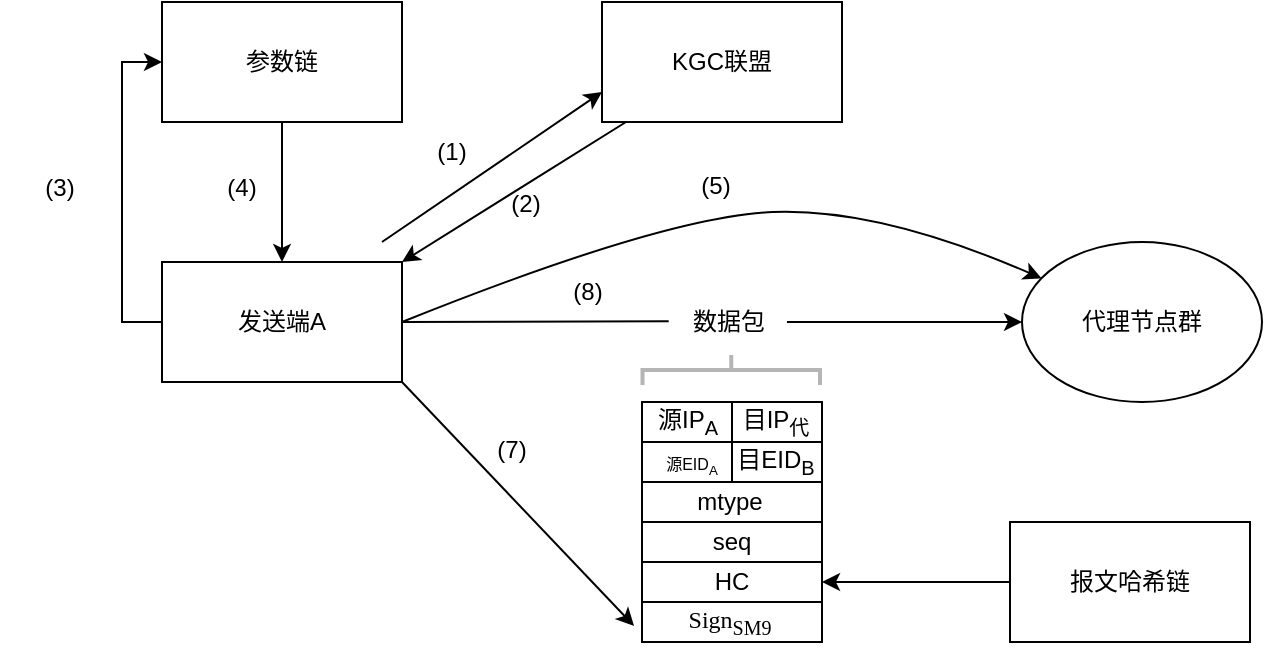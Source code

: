 <mxfile version="21.2.1" type="github" pages="2">
  <diagram name="Page-1" id="D5dgvUkKzR7-VcFqEQ4X">
    <mxGraphModel dx="1164" dy="743" grid="0" gridSize="10" guides="0" tooltips="1" connect="1" arrows="1" fold="1" page="1" pageScale="1" pageWidth="827" pageHeight="1169" math="0" shadow="0">
      <root>
        <mxCell id="0" />
        <mxCell id="1" parent="0" />
        <mxCell id="ULDJsRsu58QlgKpy-951-35" style="edgeStyle=orthogonalEdgeStyle;rounded=0;orthogonalLoop=1;jettySize=auto;html=1;entryX=0.5;entryY=0;entryDx=0;entryDy=0;" parent="1" source="KolG5tJkYt8HIv08mZqC-1" target="KolG5tJkYt8HIv08mZqC-2" edge="1">
          <mxGeometry relative="1" as="geometry" />
        </mxCell>
        <mxCell id="KolG5tJkYt8HIv08mZqC-1" value="参数链" style="rounded=0;whiteSpace=wrap;html=1;" parent="1" vertex="1">
          <mxGeometry x="100" y="140" width="120" height="60" as="geometry" />
        </mxCell>
        <mxCell id="ULDJsRsu58QlgKpy-951-37" style="edgeStyle=orthogonalEdgeStyle;rounded=0;orthogonalLoop=1;jettySize=auto;html=1;entryX=0;entryY=0.5;entryDx=0;entryDy=0;" parent="1" source="KolG5tJkYt8HIv08mZqC-2" target="KolG5tJkYt8HIv08mZqC-1" edge="1">
          <mxGeometry relative="1" as="geometry">
            <mxPoint x="80" y="160" as="targetPoint" />
            <Array as="points">
              <mxPoint x="80" y="300" />
              <mxPoint x="80" y="170" />
            </Array>
          </mxGeometry>
        </mxCell>
        <mxCell id="KolG5tJkYt8HIv08mZqC-2" value="发送端A" style="rounded=0;whiteSpace=wrap;html=1;" parent="1" vertex="1">
          <mxGeometry x="100" y="270" width="120" height="60" as="geometry" />
        </mxCell>
        <mxCell id="31Bsaa849PjudEGdWzUK-1" style="edgeStyle=orthogonalEdgeStyle;rounded=0;orthogonalLoop=1;jettySize=auto;html=1;" edge="1" parent="1" source="KolG5tJkYt8HIv08mZqC-3" target="ULDJsRsu58QlgKpy-951-32">
          <mxGeometry relative="1" as="geometry" />
        </mxCell>
        <mxCell id="KolG5tJkYt8HIv08mZqC-3" value="报文哈希链" style="rounded=0;whiteSpace=wrap;html=1;" parent="1" vertex="1">
          <mxGeometry x="524" y="400" width="120" height="60" as="geometry" />
        </mxCell>
        <mxCell id="KolG5tJkYt8HIv08mZqC-4" value="KGC联盟" style="rounded=0;whiteSpace=wrap;html=1;" parent="1" vertex="1">
          <mxGeometry x="320" y="140" width="120" height="60" as="geometry" />
        </mxCell>
        <mxCell id="KolG5tJkYt8HIv08mZqC-5" value="代理节点群" style="ellipse;whiteSpace=wrap;html=1;" parent="1" vertex="1">
          <mxGeometry x="530" y="260" width="120" height="80" as="geometry" />
        </mxCell>
        <mxCell id="KolG5tJkYt8HIv08mZqC-6" style="edgeStyle=orthogonalEdgeStyle;rounded=0;orthogonalLoop=1;jettySize=auto;html=1;entryX=0;entryY=0.5;entryDx=0;entryDy=0;" parent="1" source="KolG5tJkYt8HIv08mZqC-7" target="KolG5tJkYt8HIv08mZqC-5" edge="1">
          <mxGeometry relative="1" as="geometry">
            <mxPoint x="430" y="300" as="sourcePoint" />
            <Array as="points" />
          </mxGeometry>
        </mxCell>
        <mxCell id="KolG5tJkYt8HIv08mZqC-7" value="数据包" style="text;html=1;align=center;verticalAlign=middle;resizable=0;points=[];autosize=1;strokeColor=none;fillColor=none;" parent="1" vertex="1">
          <mxGeometry x="352.5" y="285" width="60" height="30" as="geometry" />
        </mxCell>
        <mxCell id="KolG5tJkYt8HIv08mZqC-10" value="" style="strokeWidth=2;html=1;shape=mxgraph.flowchart.annotation_2;align=left;labelPosition=right;pointerEvents=1;rotation=90;fillColor=#F5F5F5;strokeColor=#B5B5B5;" parent="1" vertex="1">
          <mxGeometry x="377.13" y="279.63" width="15" height="88.75" as="geometry" />
        </mxCell>
        <mxCell id="KolG5tJkYt8HIv08mZqC-12" value="" style="endArrow=classic;html=1;rounded=0;entryX=0;entryY=0.75;entryDx=0;entryDy=0;" parent="1" target="KolG5tJkYt8HIv08mZqC-4" edge="1">
          <mxGeometry width="50" height="50" relative="1" as="geometry">
            <mxPoint x="210" y="260" as="sourcePoint" />
            <mxPoint x="260" y="210" as="targetPoint" />
          </mxGeometry>
        </mxCell>
        <mxCell id="KolG5tJkYt8HIv08mZqC-13" value="" style="endArrow=classic;html=1;rounded=0;entryX=1;entryY=0;entryDx=0;entryDy=0;" parent="1" source="KolG5tJkYt8HIv08mZqC-4" target="KolG5tJkYt8HIv08mZqC-2" edge="1">
          <mxGeometry width="50" height="50" relative="1" as="geometry">
            <mxPoint x="290" y="270" as="sourcePoint" />
            <mxPoint x="340" y="220" as="targetPoint" />
          </mxGeometry>
        </mxCell>
        <mxCell id="KolG5tJkYt8HIv08mZqC-16" value="" style="endArrow=none;html=1;rounded=0;entryX=0.014;entryY=0.489;entryDx=0;entryDy=0;entryPerimeter=0;exitX=1;exitY=0.5;exitDx=0;exitDy=0;" parent="1" source="KolG5tJkYt8HIv08mZqC-2" target="KolG5tJkYt8HIv08mZqC-7" edge="1">
          <mxGeometry width="50" height="50" relative="1" as="geometry">
            <mxPoint x="240" y="330" as="sourcePoint" />
            <mxPoint x="290" y="280" as="targetPoint" />
          </mxGeometry>
        </mxCell>
        <mxCell id="ULDJsRsu58QlgKpy-951-23" value="&lt;font style=&quot;font-size: 6px;&quot;&gt;源EID&lt;/font&gt;" style="verticalLabelPosition=bottom;verticalAlign=top;html=1;shape=mxgraph.basic.rect;fillColor2=none;strokeWidth=1;size=20;indent=5;" parent="1" vertex="1">
          <mxGeometry x="340" y="340" width="45" height="20" as="geometry" />
        </mxCell>
        <mxCell id="ULDJsRsu58QlgKpy-951-24" value="" style="verticalLabelPosition=bottom;verticalAlign=top;html=1;shape=mxgraph.basic.rect;fillColor2=none;strokeWidth=1;size=20;indent=5;" parent="1" vertex="1">
          <mxGeometry x="385" y="340" width="45" height="20" as="geometry" />
        </mxCell>
        <mxCell id="ULDJsRsu58QlgKpy-951-25" value="" style="verticalLabelPosition=bottom;verticalAlign=top;html=1;shape=mxgraph.basic.rect;fillColor2=none;strokeWidth=1;size=20;indent=5;" parent="1" vertex="1">
          <mxGeometry x="340" y="360" width="45" height="20" as="geometry" />
        </mxCell>
        <mxCell id="ULDJsRsu58QlgKpy-951-26" value="" style="verticalLabelPosition=bottom;verticalAlign=top;html=1;shape=mxgraph.basic.rect;fillColor2=none;strokeWidth=1;size=20;indent=5;" parent="1" vertex="1">
          <mxGeometry x="385" y="360" width="45" height="20" as="geometry" />
        </mxCell>
        <mxCell id="ULDJsRsu58QlgKpy-951-27" value="" style="verticalLabelPosition=bottom;verticalAlign=top;html=1;shape=mxgraph.basic.rect;fillColor2=none;strokeWidth=1;size=20;indent=5;" parent="1" vertex="1">
          <mxGeometry x="340" y="380" width="90" height="20" as="geometry" />
        </mxCell>
        <mxCell id="ULDJsRsu58QlgKpy-951-31" value="" style="verticalLabelPosition=bottom;verticalAlign=top;html=1;shape=mxgraph.basic.rect;fillColor2=none;strokeWidth=1;size=20;indent=5;" parent="1" vertex="1">
          <mxGeometry x="340" y="400" width="90" height="20" as="geometry" />
        </mxCell>
        <mxCell id="ULDJsRsu58QlgKpy-951-32" value="" style="verticalLabelPosition=bottom;verticalAlign=top;html=1;shape=mxgraph.basic.rect;fillColor2=none;strokeWidth=1;size=20;indent=5;" parent="1" vertex="1">
          <mxGeometry x="340" y="420" width="90" height="20" as="geometry" />
        </mxCell>
        <mxCell id="ULDJsRsu58QlgKpy-951-33" value="" style="verticalLabelPosition=bottom;verticalAlign=top;html=1;shape=mxgraph.basic.rect;fillColor2=none;strokeWidth=1;size=20;indent=5;" parent="1" vertex="1">
          <mxGeometry x="340" y="440" width="90" height="20" as="geometry" />
        </mxCell>
        <mxCell id="ULDJsRsu58QlgKpy-951-34" value="" style="endArrow=classic;html=1;rounded=0;entryX=-0.044;entryY=0.6;entryDx=0;entryDy=0;entryPerimeter=0;exitX=1;exitY=1;exitDx=0;exitDy=0;" parent="1" source="KolG5tJkYt8HIv08mZqC-2" target="ULDJsRsu58QlgKpy-951-33" edge="1">
          <mxGeometry width="50" height="50" relative="1" as="geometry">
            <mxPoint x="260" y="360" as="sourcePoint" />
            <mxPoint x="310" y="310" as="targetPoint" />
          </mxGeometry>
        </mxCell>
        <mxCell id="ULDJsRsu58QlgKpy-951-39" value="源IP&lt;sub&gt;A&lt;/sub&gt;" style="text;html=1;strokeColor=none;fillColor=none;align=center;verticalAlign=middle;whiteSpace=wrap;rounded=0;" parent="1" vertex="1">
          <mxGeometry x="332.5" y="335" width="60" height="30" as="geometry" />
        </mxCell>
        <mxCell id="ULDJsRsu58QlgKpy-951-40" value="目IP&lt;sub&gt;&lt;font style=&quot;font-size: 10px;&quot;&gt;代&lt;/font&gt;&lt;/sub&gt;" style="text;html=1;strokeColor=none;fillColor=none;align=center;verticalAlign=middle;whiteSpace=wrap;rounded=0;" parent="1" vertex="1">
          <mxGeometry x="377.13" y="335" width="60" height="30" as="geometry" />
        </mxCell>
        <mxCell id="ULDJsRsu58QlgKpy-951-41" value="&lt;font style=&quot;font-size: 8px;&quot;&gt;&lt;font style=&quot;&quot;&gt;源EID&lt;/font&gt;&lt;sub&gt;A&lt;/sub&gt;&lt;/font&gt;" style="text;html=1;strokeColor=none;fillColor=none;align=center;verticalAlign=middle;whiteSpace=wrap;rounded=0;" parent="1" vertex="1">
          <mxGeometry x="320" y="350.18" width="90" height="39.63" as="geometry" />
        </mxCell>
        <mxCell id="ULDJsRsu58QlgKpy-951-42" value="目EID&lt;sub&gt;B&lt;/sub&gt;" style="text;html=1;strokeColor=none;fillColor=none;align=center;verticalAlign=middle;whiteSpace=wrap;rounded=0;" parent="1" vertex="1">
          <mxGeometry x="377.13" y="355" width="60" height="30" as="geometry" />
        </mxCell>
        <mxCell id="ULDJsRsu58QlgKpy-951-43" value="mtype" style="text;html=1;strokeColor=none;fillColor=none;align=center;verticalAlign=middle;whiteSpace=wrap;rounded=0;" parent="1" vertex="1">
          <mxGeometry x="354" y="375" width="60" height="30" as="geometry" />
        </mxCell>
        <mxCell id="ULDJsRsu58QlgKpy-951-44" value="seq" style="text;html=1;strokeColor=none;fillColor=none;align=center;verticalAlign=middle;whiteSpace=wrap;rounded=0;" parent="1" vertex="1">
          <mxGeometry x="355" y="395" width="60" height="30" as="geometry" />
        </mxCell>
        <mxCell id="ULDJsRsu58QlgKpy-951-45" value="HC" style="text;html=1;strokeColor=none;fillColor=none;align=center;verticalAlign=middle;whiteSpace=wrap;rounded=0;" parent="1" vertex="1">
          <mxGeometry x="355" y="415" width="60" height="30" as="geometry" />
        </mxCell>
        <mxCell id="ULDJsRsu58QlgKpy-951-46" value="&lt;font face=&quot;Times New Roman&quot;&gt;Sign&lt;sub&gt;SM9&lt;/sub&gt;&lt;/font&gt;" style="text;html=1;strokeColor=none;fillColor=none;align=center;verticalAlign=middle;whiteSpace=wrap;rounded=0;" parent="1" vertex="1">
          <mxGeometry x="354" y="435" width="60" height="30" as="geometry" />
        </mxCell>
        <mxCell id="uuvFb66rm1eJZcl0UlOc-1" value="(1)" style="text;html=1;strokeColor=none;fillColor=none;align=center;verticalAlign=middle;whiteSpace=wrap;rounded=0;" parent="1" vertex="1">
          <mxGeometry x="215" y="200" width="60" height="30" as="geometry" />
        </mxCell>
        <mxCell id="uuvFb66rm1eJZcl0UlOc-15" value="(3)" style="text;html=1;strokeColor=none;fillColor=none;align=center;verticalAlign=middle;whiteSpace=wrap;rounded=0;" parent="1" vertex="1">
          <mxGeometry x="19" y="218" width="60" height="30" as="geometry" />
        </mxCell>
        <mxCell id="uuvFb66rm1eJZcl0UlOc-17" value="(4)" style="text;html=1;strokeColor=none;fillColor=none;align=center;verticalAlign=middle;whiteSpace=wrap;rounded=0;" parent="1" vertex="1">
          <mxGeometry x="110" y="218" width="60" height="30" as="geometry" />
        </mxCell>
        <mxCell id="uuvFb66rm1eJZcl0UlOc-18" value="(7)" style="text;html=1;strokeColor=none;fillColor=none;align=center;verticalAlign=middle;whiteSpace=wrap;rounded=0;" parent="1" vertex="1">
          <mxGeometry x="245" y="349" width="60" height="30" as="geometry" />
        </mxCell>
        <mxCell id="uuvFb66rm1eJZcl0UlOc-19" value="(2)" style="text;html=1;strokeColor=none;fillColor=none;align=center;verticalAlign=middle;whiteSpace=wrap;rounded=0;" parent="1" vertex="1">
          <mxGeometry x="252" y="226" width="60" height="30" as="geometry" />
        </mxCell>
        <mxCell id="uuvFb66rm1eJZcl0UlOc-21" value="" style="curved=1;endArrow=classic;html=1;rounded=0;exitX=1;exitY=0.5;exitDx=0;exitDy=0;" parent="1" source="KolG5tJkYt8HIv08mZqC-2" target="KolG5tJkYt8HIv08mZqC-5" edge="1">
          <mxGeometry width="50" height="50" relative="1" as="geometry">
            <mxPoint x="366" y="274" as="sourcePoint" />
            <mxPoint x="416" y="224" as="targetPoint" />
            <Array as="points">
              <mxPoint x="352" y="247" />
              <mxPoint x="459" y="243" />
            </Array>
          </mxGeometry>
        </mxCell>
        <mxCell id="uuvFb66rm1eJZcl0UlOc-22" value="(5)" style="text;html=1;strokeColor=none;fillColor=none;align=center;verticalAlign=middle;whiteSpace=wrap;rounded=0;" parent="1" vertex="1">
          <mxGeometry x="347" y="217" width="60" height="30" as="geometry" />
        </mxCell>
        <mxCell id="uuvFb66rm1eJZcl0UlOc-23" value="(8)" style="text;html=1;strokeColor=none;fillColor=none;align=center;verticalAlign=middle;whiteSpace=wrap;rounded=0;" parent="1" vertex="1">
          <mxGeometry x="283" y="270" width="60" height="30" as="geometry" />
        </mxCell>
      </root>
    </mxGraphModel>
  </diagram>
  <diagram id="u9y9FDLm_W8yiPz03JXR" name="第 2 页">
    <mxGraphModel dx="1164" dy="743" grid="0" gridSize="10" guides="1" tooltips="1" connect="1" arrows="1" fold="1" page="0" pageScale="1" pageWidth="827" pageHeight="1169" math="0" shadow="0">
      <root>
        <mxCell id="0" />
        <mxCell id="1" parent="0" />
        <mxCell id="Bm9bI6k--vp51Zmy3h20-1" style="edgeStyle=orthogonalEdgeStyle;rounded=0;orthogonalLoop=1;jettySize=auto;html=1;entryX=0.5;entryY=0;entryDx=0;entryDy=0;" parent="1" source="Bm9bI6k--vp51Zmy3h20-2" target="Bm9bI6k--vp51Zmy3h20-5" edge="1">
          <mxGeometry relative="1" as="geometry" />
        </mxCell>
        <mxCell id="Bm9bI6k--vp51Zmy3h20-2" value="名址分离组件" style="rounded=0;whiteSpace=wrap;html=1;" parent="1" vertex="1">
          <mxGeometry x="100" y="140" width="120" height="60" as="geometry" />
        </mxCell>
        <mxCell id="Bm9bI6k--vp51Zmy3h20-5" value="发送端A" style="rounded=0;whiteSpace=wrap;html=1;" parent="1" vertex="1">
          <mxGeometry x="100" y="270" width="120" height="60" as="geometry" />
        </mxCell>
        <mxCell id="STCLqZtCq-hRr3L3Ed-x-1" style="edgeStyle=orthogonalEdgeStyle;rounded=0;orthogonalLoop=1;jettySize=auto;html=1;" edge="1" parent="1" source="Bm9bI6k--vp51Zmy3h20-6" target="Bm9bI6k--vp51Zmy3h20-21">
          <mxGeometry relative="1" as="geometry" />
        </mxCell>
        <mxCell id="Bm9bI6k--vp51Zmy3h20-6" value="报文哈希链" style="rounded=0;whiteSpace=wrap;html=1;" parent="1" vertex="1">
          <mxGeometry x="100" y="409.75" width="120" height="60" as="geometry" />
        </mxCell>
        <mxCell id="Bm9bI6k--vp51Zmy3h20-8" value="代理节点群" style="ellipse;whiteSpace=wrap;html=1;" parent="1" vertex="1">
          <mxGeometry x="542.25" y="260" width="120" height="80" as="geometry" />
        </mxCell>
        <mxCell id="Bm9bI6k--vp51Zmy3h20-9" style="edgeStyle=orthogonalEdgeStyle;rounded=0;orthogonalLoop=1;jettySize=auto;html=1;entryX=0;entryY=0.5;entryDx=0;entryDy=0;" parent="1" target="Bm9bI6k--vp51Zmy3h20-8" edge="1">
          <mxGeometry relative="1" as="geometry">
            <mxPoint x="412.5" y="300" as="sourcePoint" />
            <Array as="points" />
          </mxGeometry>
        </mxCell>
        <mxCell id="Bm9bI6k--vp51Zmy3h20-11" value="" style="strokeWidth=2;html=1;shape=mxgraph.flowchart.annotation_2;align=left;labelPosition=right;pointerEvents=1;rotation=90;fillColor=#F5F5F5;strokeColor=#B5B5B5;" parent="1" vertex="1">
          <mxGeometry x="381.5" y="294.5" width="15" height="91.75" as="geometry" />
        </mxCell>
        <mxCell id="Bm9bI6k--vp51Zmy3h20-13" value="" style="endArrow=classic;html=1;rounded=0;entryX=1;entryY=0;entryDx=0;entryDy=0;exitX=0;exitY=0.5;exitDx=0;exitDy=0;" parent="1" source="t5h6TeXL1jOuBSZb96hD-46" target="Bm9bI6k--vp51Zmy3h20-5" edge="1">
          <mxGeometry width="50" height="50" relative="1" as="geometry">
            <mxPoint x="290" y="270" as="sourcePoint" />
            <mxPoint x="340" y="220" as="targetPoint" />
          </mxGeometry>
        </mxCell>
        <mxCell id="Bm9bI6k--vp51Zmy3h20-14" value="" style="endArrow=none;html=1;rounded=0;entryX=0.014;entryY=0.489;entryDx=0;entryDy=0;entryPerimeter=0;exitX=1;exitY=0.5;exitDx=0;exitDy=0;" parent="1" source="Bm9bI6k--vp51Zmy3h20-5" edge="1">
          <mxGeometry width="50" height="50" relative="1" as="geometry">
            <mxPoint x="240" y="330" as="sourcePoint" />
            <mxPoint x="353.34" y="299.67" as="targetPoint" />
          </mxGeometry>
        </mxCell>
        <mxCell id="Bm9bI6k--vp51Zmy3h20-15" value="&lt;font style=&quot;font-size: 6px;&quot;&gt;源EID&lt;/font&gt;" style="verticalLabelPosition=bottom;verticalAlign=top;html=1;shape=mxgraph.basic.rect;fillColor2=none;strokeWidth=1;size=20;indent=5;" parent="1" vertex="1">
          <mxGeometry x="342.5" y="349.75" width="45" height="20" as="geometry" />
        </mxCell>
        <mxCell id="Bm9bI6k--vp51Zmy3h20-16" value="" style="verticalLabelPosition=bottom;verticalAlign=top;html=1;shape=mxgraph.basic.rect;fillColor2=none;strokeWidth=1;size=20;indent=5;" parent="1" vertex="1">
          <mxGeometry x="387.5" y="349.75" width="45" height="20" as="geometry" />
        </mxCell>
        <mxCell id="Bm9bI6k--vp51Zmy3h20-17" value="" style="verticalLabelPosition=bottom;verticalAlign=top;html=1;shape=mxgraph.basic.rect;fillColor2=none;strokeWidth=1;size=20;indent=5;" parent="1" vertex="1">
          <mxGeometry x="342.5" y="369.75" width="45" height="20" as="geometry" />
        </mxCell>
        <mxCell id="Bm9bI6k--vp51Zmy3h20-18" value="" style="verticalLabelPosition=bottom;verticalAlign=top;html=1;shape=mxgraph.basic.rect;fillColor2=none;strokeWidth=1;size=20;indent=5;" parent="1" vertex="1">
          <mxGeometry x="387.5" y="369.75" width="45" height="20" as="geometry" />
        </mxCell>
        <mxCell id="Bm9bI6k--vp51Zmy3h20-19" value="" style="verticalLabelPosition=bottom;verticalAlign=top;html=1;shape=mxgraph.basic.rect;fillColor2=none;strokeWidth=1;size=20;indent=5;" parent="1" vertex="1">
          <mxGeometry x="342.5" y="389.75" width="90" height="20" as="geometry" />
        </mxCell>
        <mxCell id="Bm9bI6k--vp51Zmy3h20-20" value="" style="verticalLabelPosition=bottom;verticalAlign=top;html=1;shape=mxgraph.basic.rect;fillColor2=none;strokeWidth=1;size=20;indent=5;" parent="1" vertex="1">
          <mxGeometry x="342.5" y="409.75" width="90" height="20" as="geometry" />
        </mxCell>
        <mxCell id="Bm9bI6k--vp51Zmy3h20-21" value="" style="verticalLabelPosition=bottom;verticalAlign=top;html=1;shape=mxgraph.basic.rect;fillColor2=none;strokeWidth=1;size=20;indent=5;" parent="1" vertex="1">
          <mxGeometry x="342.5" y="429.75" width="90" height="20" as="geometry" />
        </mxCell>
        <mxCell id="Bm9bI6k--vp51Zmy3h20-22" value="" style="verticalLabelPosition=bottom;verticalAlign=top;html=1;shape=mxgraph.basic.rect;fillColor2=none;strokeWidth=1;size=20;indent=5;" parent="1" vertex="1">
          <mxGeometry x="342.5" y="449.75" width="90" height="20" as="geometry" />
        </mxCell>
        <mxCell id="Bm9bI6k--vp51Zmy3h20-24" value="IP&lt;sub&gt;源&lt;/sub&gt;" style="text;html=1;strokeColor=none;fillColor=none;align=center;verticalAlign=middle;whiteSpace=wrap;rounded=0;" parent="1" vertex="1">
          <mxGeometry x="335" y="344.75" width="60" height="30" as="geometry" />
        </mxCell>
        <mxCell id="Bm9bI6k--vp51Zmy3h20-25" value="IP&lt;sub&gt;&lt;font style=&quot;font-size: 10px;&quot;&gt;目&lt;/font&gt;&lt;/sub&gt;" style="text;html=1;strokeColor=none;fillColor=none;align=center;verticalAlign=middle;whiteSpace=wrap;rounded=0;" parent="1" vertex="1">
          <mxGeometry x="379.63" y="344.75" width="60" height="30" as="geometry" />
        </mxCell>
        <mxCell id="Bm9bI6k--vp51Zmy3h20-26" value="&lt;font style=&quot;&quot;&gt;&lt;font style=&quot;&quot;&gt;&lt;span style=&quot;font-size: 8px;&quot;&gt;EID&lt;/span&gt;&lt;span style=&quot;font-size: 6.667px;&quot;&gt;&lt;sub&gt;源&lt;/sub&gt;&lt;/span&gt;&lt;/font&gt;&lt;/font&gt;" style="text;html=1;strokeColor=none;fillColor=none;align=center;verticalAlign=middle;whiteSpace=wrap;rounded=0;" parent="1" vertex="1">
          <mxGeometry x="320" y="360.37" width="90" height="39.63" as="geometry" />
        </mxCell>
        <mxCell id="Bm9bI6k--vp51Zmy3h20-27" value="EID&lt;sub&gt;目&lt;/sub&gt;" style="text;html=1;strokeColor=none;fillColor=none;align=center;verticalAlign=middle;whiteSpace=wrap;rounded=0;" parent="1" vertex="1">
          <mxGeometry x="379.63" y="364.75" width="60" height="30" as="geometry" />
        </mxCell>
        <mxCell id="Bm9bI6k--vp51Zmy3h20-28" value="mtype" style="text;html=1;strokeColor=none;fillColor=none;align=center;verticalAlign=middle;whiteSpace=wrap;rounded=0;" parent="1" vertex="1">
          <mxGeometry x="356.5" y="384.75" width="60" height="30" as="geometry" />
        </mxCell>
        <mxCell id="Bm9bI6k--vp51Zmy3h20-29" value="seq" style="text;html=1;strokeColor=none;fillColor=none;align=center;verticalAlign=middle;whiteSpace=wrap;rounded=0;" parent="1" vertex="1">
          <mxGeometry x="357.5" y="404.75" width="60" height="30" as="geometry" />
        </mxCell>
        <mxCell id="Bm9bI6k--vp51Zmy3h20-30" value="HC" style="text;html=1;strokeColor=none;fillColor=none;align=center;verticalAlign=middle;whiteSpace=wrap;rounded=0;" parent="1" vertex="1">
          <mxGeometry x="357.5" y="424.75" width="60" height="30" as="geometry" />
        </mxCell>
        <mxCell id="Bm9bI6k--vp51Zmy3h20-35" value="EID.IP、d" style="text;html=1;strokeColor=none;fillColor=none;align=center;verticalAlign=middle;whiteSpace=wrap;rounded=0;" parent="1" vertex="1">
          <mxGeometry x="96" y="217" width="60" height="30" as="geometry" />
        </mxCell>
        <mxCell id="t5h6TeXL1jOuBSZb96hD-2" value="" style="edgeStyle=orthogonalEdgeStyle;rounded=0;orthogonalLoop=1;jettySize=auto;html=1;" parent="1" source="t5h6TeXL1jOuBSZb96hD-3" target="t5h6TeXL1jOuBSZb96hD-5" edge="1">
          <mxGeometry relative="1" as="geometry" />
        </mxCell>
        <mxCell id="t5h6TeXL1jOuBSZb96hD-3" value="名址分离组件" style="rounded=0;whiteSpace=wrap;html=1;" parent="1" vertex="1">
          <mxGeometry x="949" y="129" width="120" height="60" as="geometry" />
        </mxCell>
        <mxCell id="t5h6TeXL1jOuBSZb96hD-5" value="主机" style="rounded=0;whiteSpace=wrap;html=1;" parent="1" vertex="1">
          <mxGeometry x="949" y="263" width="120" height="60" as="geometry" />
        </mxCell>
        <mxCell id="STCLqZtCq-hRr3L3Ed-x-2" style="edgeStyle=orthogonalEdgeStyle;rounded=0;orthogonalLoop=1;jettySize=auto;html=1;" edge="1" parent="1" source="t5h6TeXL1jOuBSZb96hD-7" target="t5h6TeXL1jOuBSZb96hD-18">
          <mxGeometry relative="1" as="geometry" />
        </mxCell>
        <mxCell id="t5h6TeXL1jOuBSZb96hD-7" value="报文哈希链" style="rounded=0;whiteSpace=wrap;html=1;" parent="1" vertex="1">
          <mxGeometry x="952" y="408" width="120" height="60" as="geometry" />
        </mxCell>
        <mxCell id="t5h6TeXL1jOuBSZb96hD-9" style="edgeStyle=orthogonalEdgeStyle;rounded=0;orthogonalLoop=1;jettySize=auto;html=1;entryX=0;entryY=0.5;entryDx=0;entryDy=0;" parent="1" target="t5h6TeXL1jOuBSZb96hD-5" edge="1">
          <mxGeometry relative="1" as="geometry">
            <mxPoint x="831.89" y="293" as="sourcePoint" />
          </mxGeometry>
        </mxCell>
        <mxCell id="t5h6TeXL1jOuBSZb96hD-11" value="" style="strokeWidth=2;html=1;shape=mxgraph.flowchart.annotation_2;align=left;labelPosition=right;pointerEvents=1;rotation=90;fillColor=#F5F5F5;strokeColor=#B5B5B5;" parent="1" vertex="1">
          <mxGeometry x="795.06" y="293.13" width="15" height="91" as="geometry" />
        </mxCell>
        <mxCell id="t5h6TeXL1jOuBSZb96hD-12" value="&lt;font style=&quot;font-size: 6px;&quot;&gt;源EID&lt;/font&gt;" style="verticalLabelPosition=bottom;verticalAlign=top;html=1;shape=mxgraph.basic.rect;fillColor2=none;strokeWidth=1;size=20;indent=5;" parent="1" vertex="1">
          <mxGeometry x="756.43" y="348" width="45" height="20" as="geometry" />
        </mxCell>
        <mxCell id="t5h6TeXL1jOuBSZb96hD-13" value="" style="verticalLabelPosition=bottom;verticalAlign=top;html=1;shape=mxgraph.basic.rect;fillColor2=none;strokeWidth=1;size=20;indent=5;" parent="1" vertex="1">
          <mxGeometry x="801.43" y="348" width="45" height="20" as="geometry" />
        </mxCell>
        <mxCell id="t5h6TeXL1jOuBSZb96hD-14" value="" style="verticalLabelPosition=bottom;verticalAlign=top;html=1;shape=mxgraph.basic.rect;fillColor2=none;strokeWidth=1;size=20;indent=5;" parent="1" vertex="1">
          <mxGeometry x="756.43" y="368" width="45" height="20" as="geometry" />
        </mxCell>
        <mxCell id="t5h6TeXL1jOuBSZb96hD-15" value="" style="verticalLabelPosition=bottom;verticalAlign=top;html=1;shape=mxgraph.basic.rect;fillColor2=none;strokeWidth=1;size=20;indent=5;" parent="1" vertex="1">
          <mxGeometry x="801.43" y="368" width="45" height="20" as="geometry" />
        </mxCell>
        <mxCell id="t5h6TeXL1jOuBSZb96hD-16" value="" style="verticalLabelPosition=bottom;verticalAlign=top;html=1;shape=mxgraph.basic.rect;fillColor2=none;strokeWidth=1;size=20;indent=5;" parent="1" vertex="1">
          <mxGeometry x="756.43" y="388" width="90" height="20" as="geometry" />
        </mxCell>
        <mxCell id="t5h6TeXL1jOuBSZb96hD-17" value="" style="verticalLabelPosition=bottom;verticalAlign=top;html=1;shape=mxgraph.basic.rect;fillColor2=none;strokeWidth=1;size=20;indent=5;" parent="1" vertex="1">
          <mxGeometry x="756.43" y="408" width="90" height="20" as="geometry" />
        </mxCell>
        <mxCell id="t5h6TeXL1jOuBSZb96hD-18" value="" style="verticalLabelPosition=bottom;verticalAlign=top;html=1;shape=mxgraph.basic.rect;fillColor2=none;strokeWidth=1;size=20;indent=5;" parent="1" vertex="1">
          <mxGeometry x="756.43" y="428" width="90" height="20" as="geometry" />
        </mxCell>
        <mxCell id="t5h6TeXL1jOuBSZb96hD-19" value="" style="verticalLabelPosition=bottom;verticalAlign=top;html=1;shape=mxgraph.basic.rect;fillColor2=none;strokeWidth=1;size=20;indent=5;" parent="1" vertex="1">
          <mxGeometry x="756.43" y="448" width="90" height="20" as="geometry" />
        </mxCell>
        <mxCell id="t5h6TeXL1jOuBSZb96hD-20" value="IP&lt;sub&gt;源&lt;/sub&gt;" style="text;html=1;strokeColor=none;fillColor=none;align=center;verticalAlign=middle;whiteSpace=wrap;rounded=0;" parent="1" vertex="1">
          <mxGeometry x="748.93" y="343" width="60" height="30" as="geometry" />
        </mxCell>
        <mxCell id="t5h6TeXL1jOuBSZb96hD-21" value="IP&lt;sub&gt;&lt;font style=&quot;font-size: 10px;&quot;&gt;目&lt;/font&gt;&lt;/sub&gt;" style="text;html=1;strokeColor=none;fillColor=none;align=center;verticalAlign=middle;whiteSpace=wrap;rounded=0;" parent="1" vertex="1">
          <mxGeometry x="793.56" y="343" width="60" height="30" as="geometry" />
        </mxCell>
        <mxCell id="t5h6TeXL1jOuBSZb96hD-22" value="&lt;font style=&quot;font-size: 8px;&quot;&gt;&lt;font style=&quot;&quot;&gt;EID&lt;/font&gt;&lt;sub&gt;源&lt;/sub&gt;&lt;/font&gt;" style="text;html=1;strokeColor=none;fillColor=none;align=center;verticalAlign=middle;whiteSpace=wrap;rounded=0;" parent="1" vertex="1">
          <mxGeometry x="736.43" y="358.18" width="90" height="39.63" as="geometry" />
        </mxCell>
        <mxCell id="t5h6TeXL1jOuBSZb96hD-23" value="EID&lt;sub&gt;目&lt;/sub&gt;" style="text;html=1;strokeColor=none;fillColor=none;align=center;verticalAlign=middle;whiteSpace=wrap;rounded=0;" parent="1" vertex="1">
          <mxGeometry x="793.56" y="363" width="60" height="30" as="geometry" />
        </mxCell>
        <mxCell id="t5h6TeXL1jOuBSZb96hD-24" value="mtype" style="text;html=1;strokeColor=none;fillColor=none;align=center;verticalAlign=middle;whiteSpace=wrap;rounded=0;" parent="1" vertex="1">
          <mxGeometry x="770.43" y="383" width="60" height="30" as="geometry" />
        </mxCell>
        <mxCell id="t5h6TeXL1jOuBSZb96hD-25" value="seq" style="text;html=1;strokeColor=none;fillColor=none;align=center;verticalAlign=middle;whiteSpace=wrap;rounded=0;" parent="1" vertex="1">
          <mxGeometry x="771.43" y="403" width="60" height="30" as="geometry" />
        </mxCell>
        <mxCell id="t5h6TeXL1jOuBSZb96hD-26" value="HC" style="text;html=1;strokeColor=none;fillColor=none;align=center;verticalAlign=middle;whiteSpace=wrap;rounded=0;" parent="1" vertex="1">
          <mxGeometry x="771.43" y="423" width="60" height="30" as="geometry" />
        </mxCell>
        <mxCell id="t5h6TeXL1jOuBSZb96hD-27" value="&lt;font face=&quot;Times New Roman&quot;&gt;SM9签名&lt;/font&gt;" style="text;html=1;strokeColor=none;fillColor=none;align=center;verticalAlign=middle;whiteSpace=wrap;rounded=0;" parent="1" vertex="1">
          <mxGeometry x="771.43" y="443" width="60" height="30" as="geometry" />
        </mxCell>
        <mxCell id="t5h6TeXL1jOuBSZb96hD-28" value="" style="endArrow=none;html=1;rounded=0;exitX=1;exitY=0.5;exitDx=0;exitDy=0;" parent="1" edge="1">
          <mxGeometry width="50" height="50" relative="1" as="geometry">
            <mxPoint x="650" y="299" as="sourcePoint" />
            <mxPoint x="762.5" y="299" as="targetPoint" />
          </mxGeometry>
        </mxCell>
        <mxCell id="t5h6TeXL1jOuBSZb96hD-33" value="SM9参数" style="text;html=1;strokeColor=none;fillColor=none;align=center;verticalAlign=middle;whiteSpace=wrap;rounded=0;" parent="1" vertex="1">
          <mxGeometry x="766.43" y="181" width="60" height="30" as="geometry" />
        </mxCell>
        <mxCell id="t5h6TeXL1jOuBSZb96hD-39" value="EID.IP、d" style="text;html=1;strokeColor=none;fillColor=none;align=center;verticalAlign=middle;whiteSpace=wrap;rounded=0;" parent="1" vertex="1">
          <mxGeometry x="1019" y="211" width="60" height="30" as="geometry" />
        </mxCell>
        <mxCell id="t5h6TeXL1jOuBSZb96hD-42" value="" style="endArrow=classic;html=1;rounded=0;exitX=1;exitY=0.5;exitDx=0;exitDy=0;entryX=0;entryY=0;entryDx=0;entryDy=0;" parent="1" source="t5h6TeXL1jOuBSZb96hD-46" target="t5h6TeXL1jOuBSZb96hD-5" edge="1">
          <mxGeometry width="50" height="50" relative="1" as="geometry">
            <mxPoint x="871.89" y="212" as="sourcePoint" />
            <mxPoint x="931.89" y="267" as="targetPoint" />
          </mxGeometry>
        </mxCell>
        <mxCell id="t5h6TeXL1jOuBSZb96hD-44" value="数据" style="ellipse;shape=cloud;whiteSpace=wrap;html=1;fontSize=16;" parent="1" vertex="1">
          <mxGeometry x="324" y="253" width="120" height="80" as="geometry" />
        </mxCell>
        <mxCell id="t5h6TeXL1jOuBSZb96hD-45" value="数据" style="ellipse;shape=cloud;whiteSpace=wrap;html=1;fontSize=16;" parent="1" vertex="1">
          <mxGeometry x="748" y="253" width="120" height="80" as="geometry" />
        </mxCell>
        <mxCell id="t5h6TeXL1jOuBSZb96hD-46" value="区块链" style="rounded=0;whiteSpace=wrap;html=1;fontSize=16;" parent="1" vertex="1">
          <mxGeometry x="534.75" y="161" width="135" height="39" as="geometry" />
        </mxCell>
        <mxCell id="t5h6TeXL1jOuBSZb96hD-54" style="edgeStyle=none;curved=1;rounded=0;orthogonalLoop=1;jettySize=auto;html=1;fontSize=12;startSize=8;endSize=8;entryX=1;entryY=0.5;entryDx=0;entryDy=0;" parent="1" source="t5h6TeXL1jOuBSZb96hD-47" target="Bm9bI6k--vp51Zmy3h20-2" edge="1">
          <mxGeometry relative="1" as="geometry">
            <mxPoint x="529.333" y="85.25" as="targetPoint" />
          </mxGeometry>
        </mxCell>
        <mxCell id="t5h6TeXL1jOuBSZb96hD-55" style="edgeStyle=none;curved=1;rounded=0;orthogonalLoop=1;jettySize=auto;html=1;entryX=0;entryY=0.5;entryDx=0;entryDy=0;fontSize=12;startSize=8;endSize=8;" parent="1" source="t5h6TeXL1jOuBSZb96hD-47" target="t5h6TeXL1jOuBSZb96hD-3" edge="1">
          <mxGeometry relative="1" as="geometry" />
        </mxCell>
        <mxCell id="t5h6TeXL1jOuBSZb96hD-47" value="KGC联盟" style="ellipse;whiteSpace=wrap;html=1;aspect=fixed;fontSize=16;" parent="1" vertex="1">
          <mxGeometry x="554.5" y="37.5" width="95.5" height="95.5" as="geometry" />
        </mxCell>
        <mxCell id="t5h6TeXL1jOuBSZb96hD-50" value="&lt;font face=&quot;Times New Roman&quot;&gt;SM9签名&lt;/font&gt;" style="text;html=1;strokeColor=none;fillColor=none;align=center;verticalAlign=middle;whiteSpace=wrap;rounded=0;" parent="1" vertex="1">
          <mxGeometry x="357.5" y="444.75" width="60" height="30" as="geometry" />
        </mxCell>
        <mxCell id="t5h6TeXL1jOuBSZb96hD-51" value="" style="shape=curlyBracket;whiteSpace=wrap;html=1;rounded=1;flipH=1;labelPosition=right;verticalLabelPosition=middle;align=left;verticalAlign=middle;fontSize=16;rotation=90;" parent="1" vertex="1">
          <mxGeometry x="592.25" y="70" width="20" height="836" as="geometry" />
        </mxCell>
        <mxCell id="t5h6TeXL1jOuBSZb96hD-52" value="审计节点" style="ellipse;whiteSpace=wrap;html=1;fontSize=16;" parent="1" vertex="1">
          <mxGeometry x="542" y="504" width="120" height="80" as="geometry" />
        </mxCell>
        <mxCell id="t5h6TeXL1jOuBSZb96hD-53" value="SM9参数" style="text;html=1;strokeColor=none;fillColor=none;align=center;verticalAlign=middle;whiteSpace=wrap;rounded=0;" parent="1" vertex="1">
          <mxGeometry x="374.0" y="187" width="60" height="30" as="geometry" />
        </mxCell>
        <mxCell id="t5h6TeXL1jOuBSZb96hD-56" value="EID组、d组" style="text;html=1;strokeColor=none;fillColor=none;align=center;verticalAlign=middle;whiteSpace=wrap;rounded=0;" parent="1" vertex="1">
          <mxGeometry x="766.43" y="85" width="79.57" height="30" as="geometry" />
        </mxCell>
        <mxCell id="t5h6TeXL1jOuBSZb96hD-57" value="EID组、d组" style="text;html=1;strokeColor=none;fillColor=none;align=center;verticalAlign=middle;whiteSpace=wrap;rounded=0;" parent="1" vertex="1">
          <mxGeometry x="352.93" y="89" width="79.57" height="30" as="geometry" />
        </mxCell>
      </root>
    </mxGraphModel>
  </diagram>
</mxfile>
